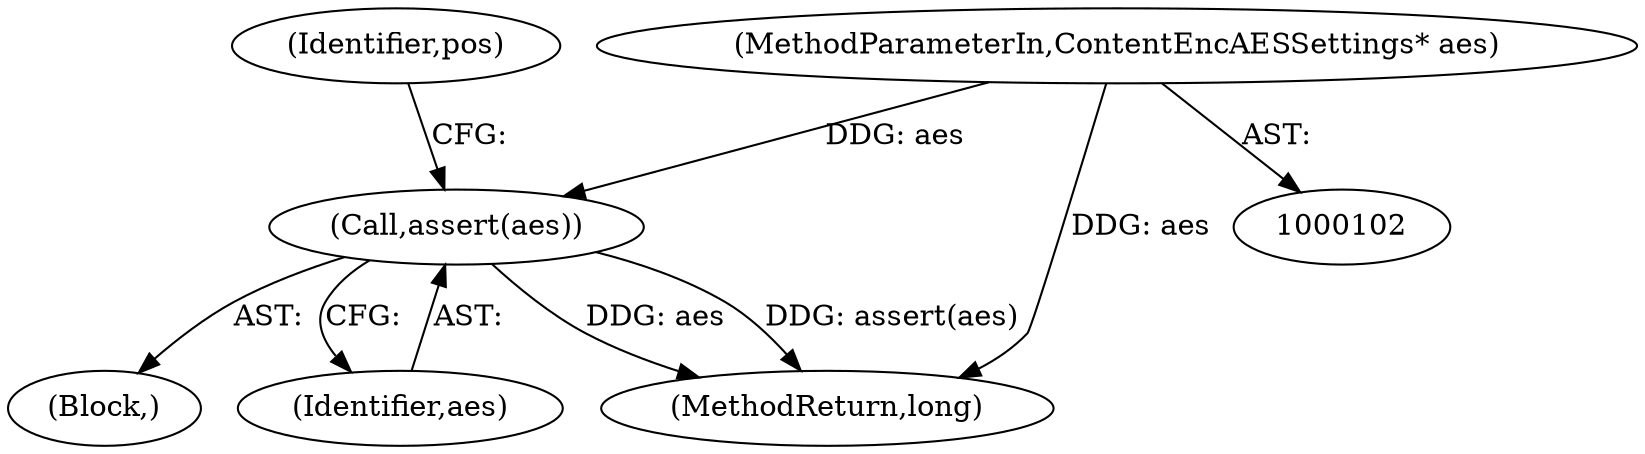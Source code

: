 digraph "0_Android_04839626ed859623901ebd3a5fd483982186b59d_180@API" {
"1000110" [label="(Call,assert(aes))"];
"1000106" [label="(MethodParameterIn,ContentEncAESSettings* aes)"];
"1000110" [label="(Call,assert(aes))"];
"1000107" [label="(Block,)"];
"1000111" [label="(Identifier,aes)"];
"1000174" [label="(MethodReturn,long)"];
"1000106" [label="(MethodParameterIn,ContentEncAESSettings* aes)"];
"1000114" [label="(Identifier,pos)"];
"1000110" -> "1000107"  [label="AST: "];
"1000110" -> "1000111"  [label="CFG: "];
"1000111" -> "1000110"  [label="AST: "];
"1000114" -> "1000110"  [label="CFG: "];
"1000110" -> "1000174"  [label="DDG: aes"];
"1000110" -> "1000174"  [label="DDG: assert(aes)"];
"1000106" -> "1000110"  [label="DDG: aes"];
"1000106" -> "1000102"  [label="AST: "];
"1000106" -> "1000174"  [label="DDG: aes"];
}
